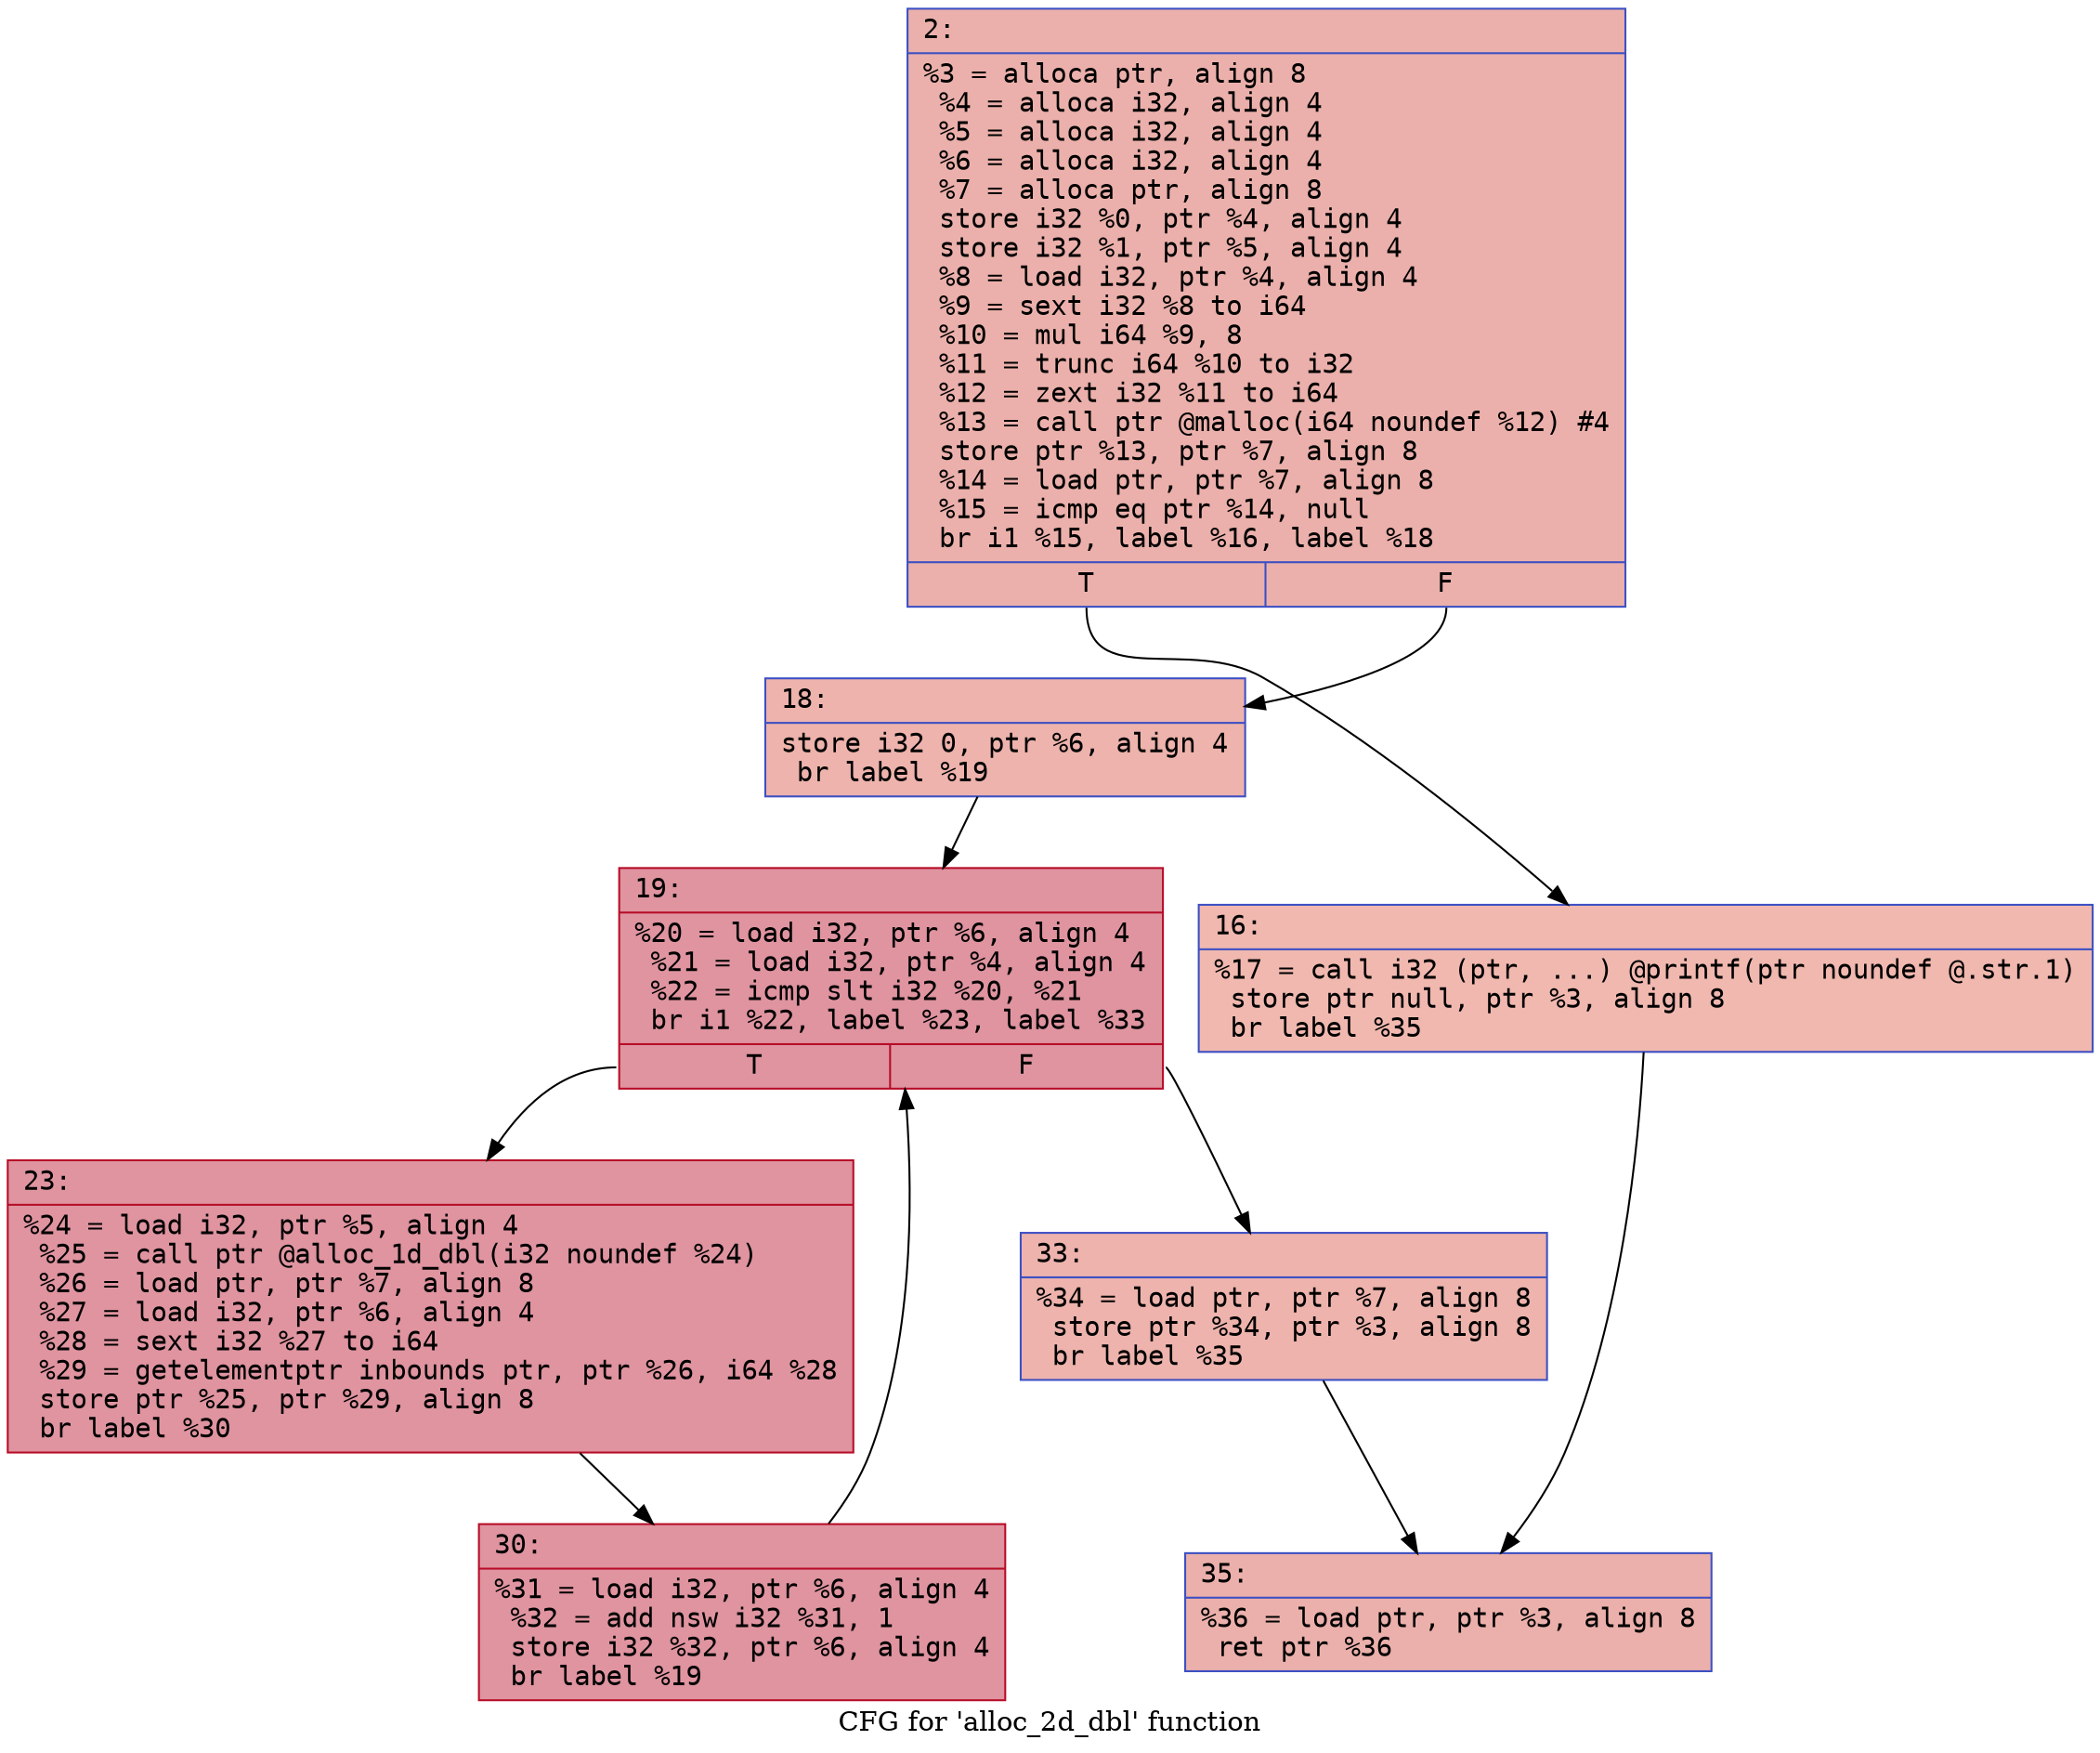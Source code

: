 digraph "CFG for 'alloc_2d_dbl' function" {
	label="CFG for 'alloc_2d_dbl' function";

	Node0x6000032de300 [shape=record,color="#3d50c3ff", style=filled, fillcolor="#d24b4070" fontname="Courier",label="{2:\l|  %3 = alloca ptr, align 8\l  %4 = alloca i32, align 4\l  %5 = alloca i32, align 4\l  %6 = alloca i32, align 4\l  %7 = alloca ptr, align 8\l  store i32 %0, ptr %4, align 4\l  store i32 %1, ptr %5, align 4\l  %8 = load i32, ptr %4, align 4\l  %9 = sext i32 %8 to i64\l  %10 = mul i64 %9, 8\l  %11 = trunc i64 %10 to i32\l  %12 = zext i32 %11 to i64\l  %13 = call ptr @malloc(i64 noundef %12) #4\l  store ptr %13, ptr %7, align 8\l  %14 = load ptr, ptr %7, align 8\l  %15 = icmp eq ptr %14, null\l  br i1 %15, label %16, label %18\l|{<s0>T|<s1>F}}"];
	Node0x6000032de300:s0 -> Node0x6000032de350[tooltip="2 -> 16\nProbability 37.50%" ];
	Node0x6000032de300:s1 -> Node0x6000032de3a0[tooltip="2 -> 18\nProbability 62.50%" ];
	Node0x6000032de350 [shape=record,color="#3d50c3ff", style=filled, fillcolor="#dc5d4a70" fontname="Courier",label="{16:\l|  %17 = call i32 (ptr, ...) @printf(ptr noundef @.str.1)\l  store ptr null, ptr %3, align 8\l  br label %35\l}"];
	Node0x6000032de350 -> Node0x6000032de530[tooltip="16 -> 35\nProbability 100.00%" ];
	Node0x6000032de3a0 [shape=record,color="#3d50c3ff", style=filled, fillcolor="#d6524470" fontname="Courier",label="{18:\l|  store i32 0, ptr %6, align 4\l  br label %19\l}"];
	Node0x6000032de3a0 -> Node0x6000032de3f0[tooltip="18 -> 19\nProbability 100.00%" ];
	Node0x6000032de3f0 [shape=record,color="#b70d28ff", style=filled, fillcolor="#b70d2870" fontname="Courier",label="{19:\l|  %20 = load i32, ptr %6, align 4\l  %21 = load i32, ptr %4, align 4\l  %22 = icmp slt i32 %20, %21\l  br i1 %22, label %23, label %33\l|{<s0>T|<s1>F}}"];
	Node0x6000032de3f0:s0 -> Node0x6000032de440[tooltip="19 -> 23\nProbability 96.88%" ];
	Node0x6000032de3f0:s1 -> Node0x6000032de4e0[tooltip="19 -> 33\nProbability 3.12%" ];
	Node0x6000032de440 [shape=record,color="#b70d28ff", style=filled, fillcolor="#b70d2870" fontname="Courier",label="{23:\l|  %24 = load i32, ptr %5, align 4\l  %25 = call ptr @alloc_1d_dbl(i32 noundef %24)\l  %26 = load ptr, ptr %7, align 8\l  %27 = load i32, ptr %6, align 4\l  %28 = sext i32 %27 to i64\l  %29 = getelementptr inbounds ptr, ptr %26, i64 %28\l  store ptr %25, ptr %29, align 8\l  br label %30\l}"];
	Node0x6000032de440 -> Node0x6000032de490[tooltip="23 -> 30\nProbability 100.00%" ];
	Node0x6000032de490 [shape=record,color="#b70d28ff", style=filled, fillcolor="#b70d2870" fontname="Courier",label="{30:\l|  %31 = load i32, ptr %6, align 4\l  %32 = add nsw i32 %31, 1\l  store i32 %32, ptr %6, align 4\l  br label %19\l}"];
	Node0x6000032de490 -> Node0x6000032de3f0[tooltip="30 -> 19\nProbability 100.00%" ];
	Node0x6000032de4e0 [shape=record,color="#3d50c3ff", style=filled, fillcolor="#d6524470" fontname="Courier",label="{33:\l|  %34 = load ptr, ptr %7, align 8\l  store ptr %34, ptr %3, align 8\l  br label %35\l}"];
	Node0x6000032de4e0 -> Node0x6000032de530[tooltip="33 -> 35\nProbability 100.00%" ];
	Node0x6000032de530 [shape=record,color="#3d50c3ff", style=filled, fillcolor="#d24b4070" fontname="Courier",label="{35:\l|  %36 = load ptr, ptr %3, align 8\l  ret ptr %36\l}"];
}
